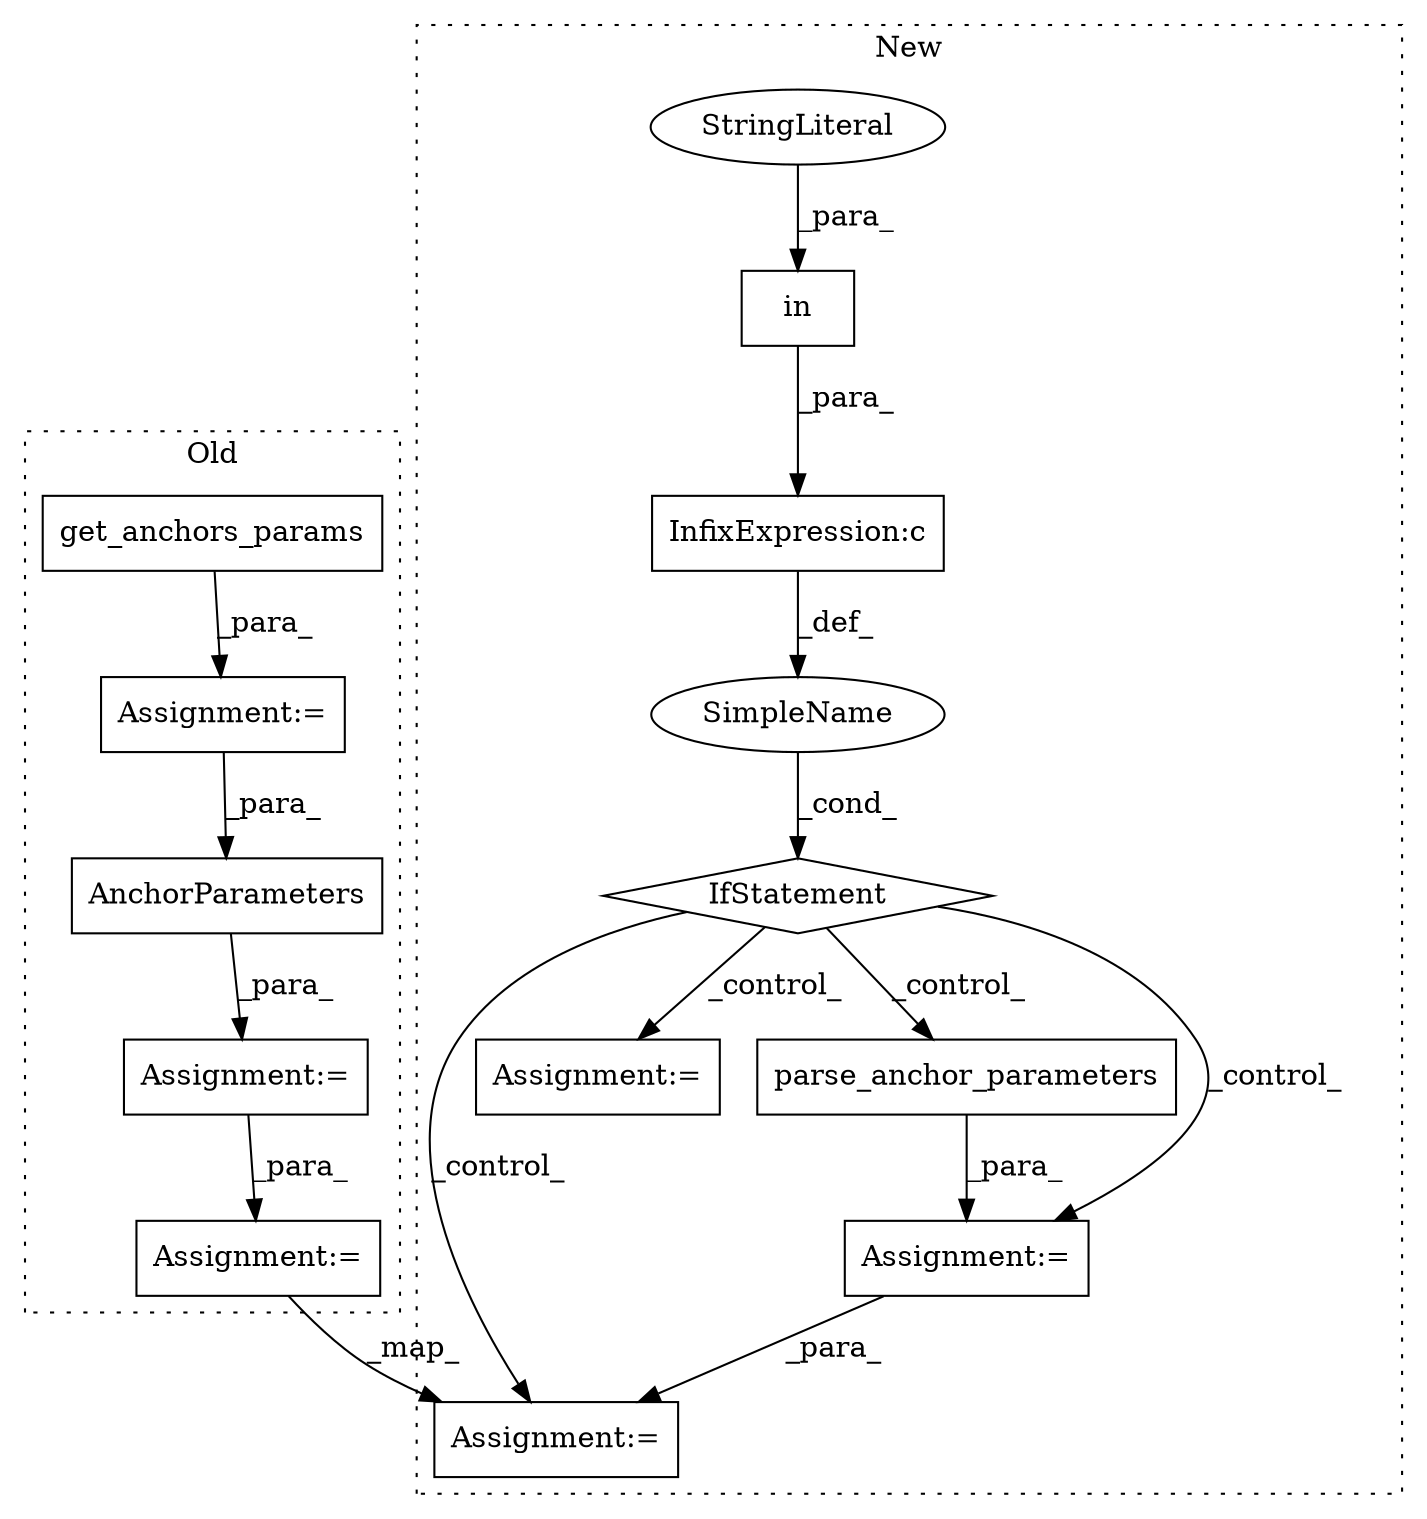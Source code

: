 digraph G {
subgraph cluster0 {
1 [label="get_anchors_params" a="32" s="15017,15040" l="19,1" shape="box"];
3 [label="Assignment:=" a="7" s="15614" l="1" shape="box"];
6 [label="AnchorParameters" a="32" s="15068,15097" l="17,1" shape="box"];
13 [label="Assignment:=" a="7" s="15016" l="1" shape="box"];
14 [label="Assignment:=" a="7" s="15067" l="1" shape="box"];
label = "Old";
style="dotted";
}
subgraph cluster1 {
2 [label="in" a="105" s="12593" l="34" shape="box"];
4 [label="Assignment:=" a="7" s="12716" l="1" shape="box"];
5 [label="InfixExpression:c" a="27" s="12582" l="4" shape="box"];
7 [label="StringLiteral" a="45" s="12593" l="19" shape="ellipse"];
8 [label="SimpleName" a="42" s="" l="" shape="ellipse"];
9 [label="IfStatement" a="25" s="12567,12628" l="4,2" shape="diamond"];
10 [label="Assignment:=" a="7" s="12794" l="1" shape="box"];
11 [label="parse_anchor_parameters" a="32" s="12654,12689" l="24,1" shape="box"];
12 [label="Assignment:=" a="7" s="12653" l="1" shape="box"];
label = "New";
style="dotted";
}
1 -> 13 [label="_para_"];
2 -> 5 [label="_para_"];
3 -> 4 [label="_map_"];
5 -> 8 [label="_def_"];
6 -> 14 [label="_para_"];
7 -> 2 [label="_para_"];
8 -> 9 [label="_cond_"];
9 -> 4 [label="_control_"];
9 -> 12 [label="_control_"];
9 -> 11 [label="_control_"];
9 -> 10 [label="_control_"];
11 -> 12 [label="_para_"];
12 -> 4 [label="_para_"];
13 -> 6 [label="_para_"];
14 -> 3 [label="_para_"];
}